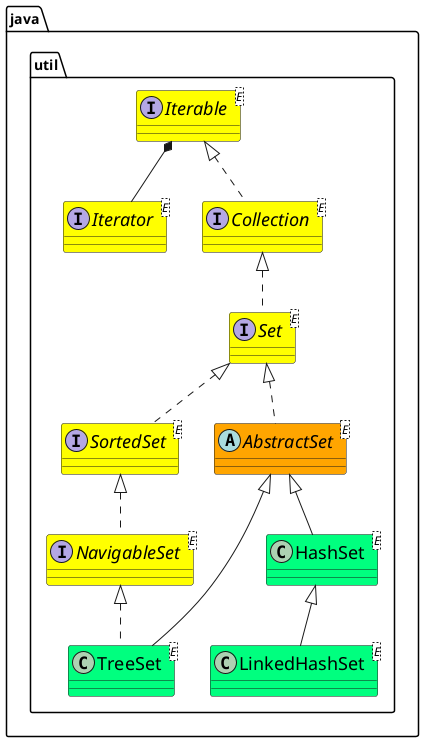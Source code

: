 @startuml

' skinparam groupInheritance 2
skinparam ClassFontSize 18

interface java.util.Iterator<E> #Yellow
interface java.util.Collection<E> #Yellow
interface java.util.Iterable<E> #Yellow

interface java.util.Set<E> #Yellow
interface java.util.SortedSet<E> #Yellow
interface java.util.NavigableSet<E> #Yellow

abstract java.util.AbstractSet<E> #Orange

class java.util.TreeSet<E> #SpringGreen
class java.util.HashSet<E> #SpringGreen
class java.util.LinkedHashSet<E> #SpringGreen

java.util.Iterable <|.. java.util.Collection
java.util.Iterable *-- java.util.Iterator

java.util.Collection <|.. java.util.Set
java.util.Set <|.. java.util.SortedSet
java.util.SortedSet <|.. java.util.NavigableSet

java.util.Set <|.. java.util.AbstractSet
java.util.NavigableSet <|.. java.util.TreeSet

java.util.AbstractSet <|-- java.util.TreeSet
java.util.AbstractSet <|-- java.util.HashSet
java.util.HashSet <|-- java.util.LinkedHashSet




@enduml